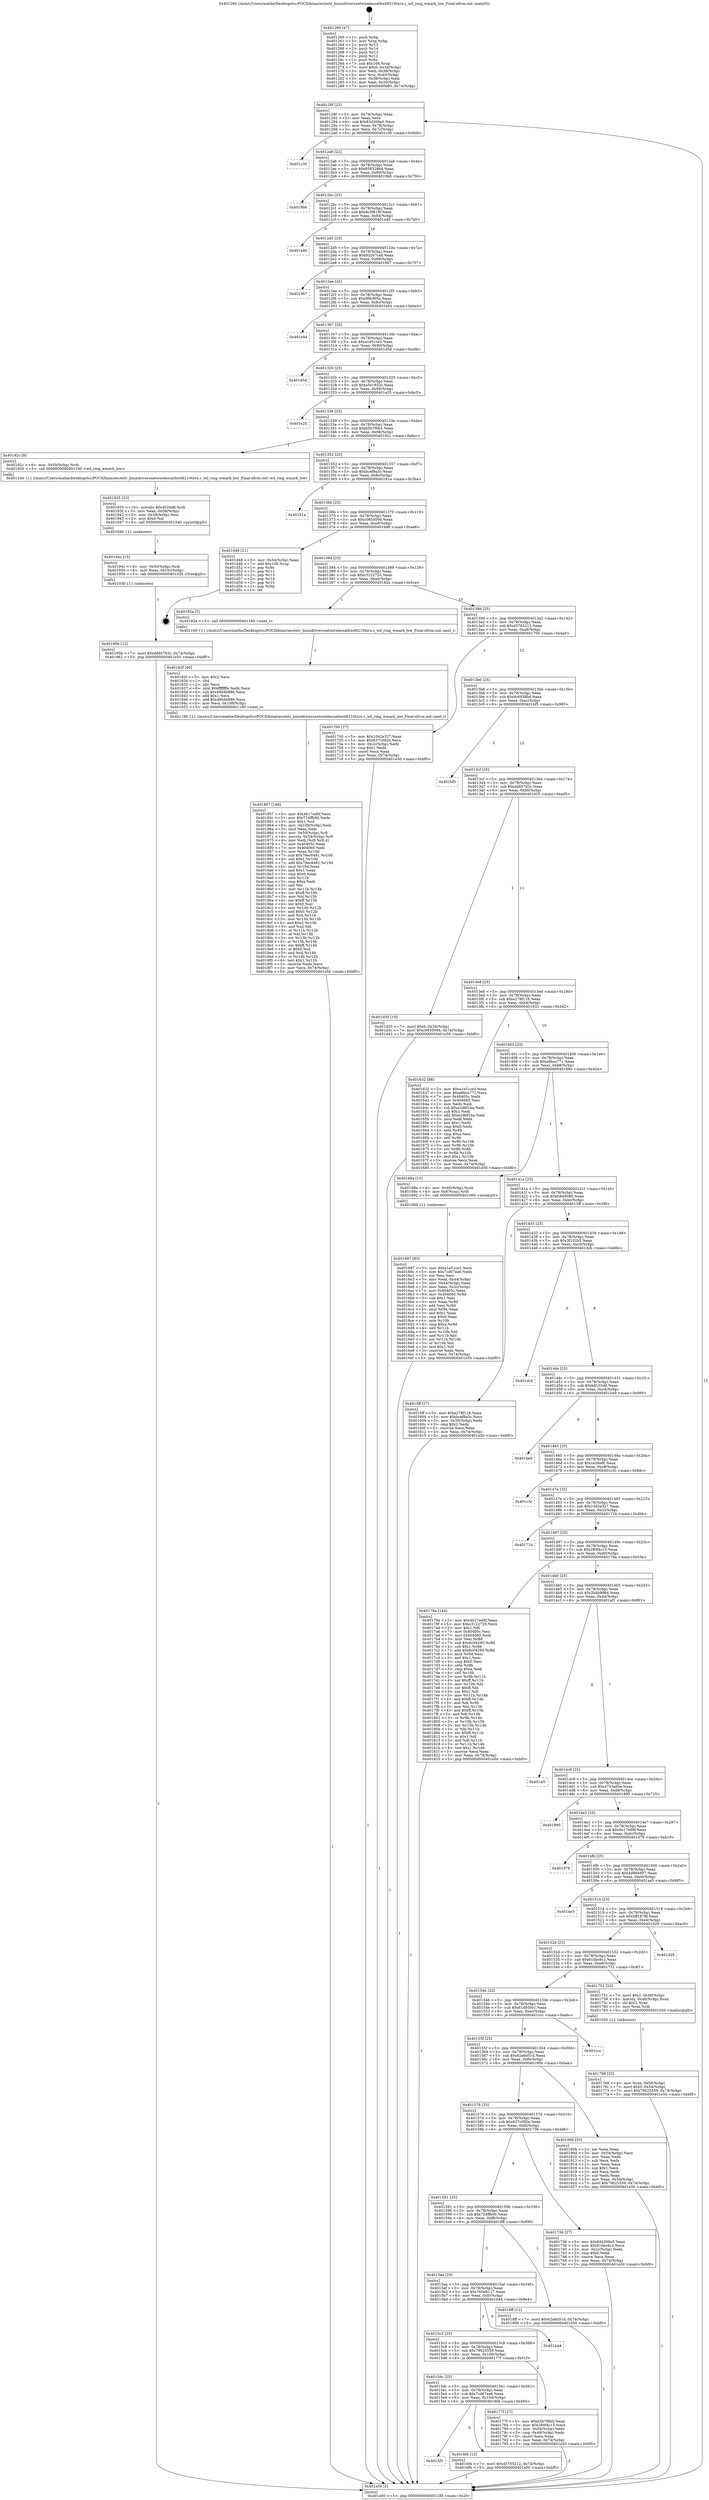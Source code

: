 digraph "0x401260" {
  label = "0x401260 (/mnt/c/Users/mathe/Desktop/tcc/POCII/binaries/extr_linuxdriversnetwirelessathwil6210txrx.c_wil_ring_wmark_low_Final-ollvm.out::main(0))"
  labelloc = "t"
  node[shape=record]

  Entry [label="",width=0.3,height=0.3,shape=circle,fillcolor=black,style=filled]
  "0x40128f" [label="{
     0x40128f [23]\l
     | [instrs]\l
     &nbsp;&nbsp;0x40128f \<+3\>: mov -0x74(%rbp),%eax\l
     &nbsp;&nbsp;0x401292 \<+2\>: mov %eax,%ecx\l
     &nbsp;&nbsp;0x401294 \<+6\>: sub $0x83d309a5,%ecx\l
     &nbsp;&nbsp;0x40129a \<+3\>: mov %eax,-0x78(%rbp)\l
     &nbsp;&nbsp;0x40129d \<+3\>: mov %ecx,-0x7c(%rbp)\l
     &nbsp;&nbsp;0x4012a0 \<+6\>: je 0000000000401c30 \<main+0x9d0\>\l
  }"]
  "0x401c30" [label="{
     0x401c30\l
  }", style=dashed]
  "0x4012a6" [label="{
     0x4012a6 [22]\l
     | [instrs]\l
     &nbsp;&nbsp;0x4012a6 \<+5\>: jmp 00000000004012ab \<main+0x4b\>\l
     &nbsp;&nbsp;0x4012ab \<+3\>: mov -0x78(%rbp),%eax\l
     &nbsp;&nbsp;0x4012ae \<+5\>: sub $0x8583286d,%eax\l
     &nbsp;&nbsp;0x4012b3 \<+3\>: mov %eax,-0x80(%rbp)\l
     &nbsp;&nbsp;0x4012b6 \<+6\>: je 00000000004019b0 \<main+0x750\>\l
  }"]
  Exit [label="",width=0.3,height=0.3,shape=circle,fillcolor=black,style=filled,peripheries=2]
  "0x4019b0" [label="{
     0x4019b0\l
  }", style=dashed]
  "0x4012bc" [label="{
     0x4012bc [25]\l
     | [instrs]\l
     &nbsp;&nbsp;0x4012bc \<+5\>: jmp 00000000004012c1 \<main+0x61\>\l
     &nbsp;&nbsp;0x4012c1 \<+3\>: mov -0x78(%rbp),%eax\l
     &nbsp;&nbsp;0x4012c4 \<+5\>: sub $0x8c3f819f,%eax\l
     &nbsp;&nbsp;0x4012c9 \<+6\>: mov %eax,-0x84(%rbp)\l
     &nbsp;&nbsp;0x4012cf \<+6\>: je 0000000000401a40 \<main+0x7e0\>\l
  }"]
  "0x40195b" [label="{
     0x40195b [12]\l
     | [instrs]\l
     &nbsp;&nbsp;0x40195b \<+7\>: movl $0xdd85763c,-0x74(%rbp)\l
     &nbsp;&nbsp;0x401962 \<+5\>: jmp 0000000000401e50 \<main+0xbf0\>\l
  }"]
  "0x401a40" [label="{
     0x401a40\l
  }", style=dashed]
  "0x4012d5" [label="{
     0x4012d5 [25]\l
     | [instrs]\l
     &nbsp;&nbsp;0x4012d5 \<+5\>: jmp 00000000004012da \<main+0x7a\>\l
     &nbsp;&nbsp;0x4012da \<+3\>: mov -0x78(%rbp),%eax\l
     &nbsp;&nbsp;0x4012dd \<+5\>: sub $0x93267cab,%eax\l
     &nbsp;&nbsp;0x4012e2 \<+6\>: mov %eax,-0x88(%rbp)\l
     &nbsp;&nbsp;0x4012e8 \<+6\>: je 0000000000401967 \<main+0x707\>\l
  }"]
  "0x40194c" [label="{
     0x40194c [15]\l
     | [instrs]\l
     &nbsp;&nbsp;0x40194c \<+4\>: mov -0x50(%rbp),%rdi\l
     &nbsp;&nbsp;0x401950 \<+6\>: mov %eax,-0x10c(%rbp)\l
     &nbsp;&nbsp;0x401956 \<+5\>: call 0000000000401030 \<free@plt\>\l
     | [calls]\l
     &nbsp;&nbsp;0x401030 \{1\} (unknown)\l
  }"]
  "0x401967" [label="{
     0x401967\l
  }", style=dashed]
  "0x4012ee" [label="{
     0x4012ee [25]\l
     | [instrs]\l
     &nbsp;&nbsp;0x4012ee \<+5\>: jmp 00000000004012f3 \<main+0x93\>\l
     &nbsp;&nbsp;0x4012f3 \<+3\>: mov -0x78(%rbp),%eax\l
     &nbsp;&nbsp;0x4012f6 \<+5\>: sub $0x9f6cf05a,%eax\l
     &nbsp;&nbsp;0x4012fb \<+6\>: mov %eax,-0x8c(%rbp)\l
     &nbsp;&nbsp;0x401301 \<+6\>: je 0000000000401e44 \<main+0xbe4\>\l
  }"]
  "0x401935" [label="{
     0x401935 [23]\l
     | [instrs]\l
     &nbsp;&nbsp;0x401935 \<+10\>: movabs $0x4020d6,%rdi\l
     &nbsp;&nbsp;0x40193f \<+3\>: mov %eax,-0x58(%rbp)\l
     &nbsp;&nbsp;0x401942 \<+3\>: mov -0x58(%rbp),%esi\l
     &nbsp;&nbsp;0x401945 \<+2\>: mov $0x0,%al\l
     &nbsp;&nbsp;0x401947 \<+5\>: call 0000000000401040 \<printf@plt\>\l
     | [calls]\l
     &nbsp;&nbsp;0x401040 \{1\} (unknown)\l
  }"]
  "0x401e44" [label="{
     0x401e44\l
  }", style=dashed]
  "0x401307" [label="{
     0x401307 [25]\l
     | [instrs]\l
     &nbsp;&nbsp;0x401307 \<+5\>: jmp 000000000040130c \<main+0xac\>\l
     &nbsp;&nbsp;0x40130c \<+3\>: mov -0x78(%rbp),%eax\l
     &nbsp;&nbsp;0x40130f \<+5\>: sub $0xa1e51ce3,%eax\l
     &nbsp;&nbsp;0x401314 \<+6\>: mov %eax,-0x90(%rbp)\l
     &nbsp;&nbsp;0x40131a \<+6\>: je 0000000000401d5d \<main+0xafd\>\l
  }"]
  "0x401857" [label="{
     0x401857 [168]\l
     | [instrs]\l
     &nbsp;&nbsp;0x401857 \<+5\>: mov $0x4b17ed9f,%ecx\l
     &nbsp;&nbsp;0x40185c \<+5\>: mov $0x724ffb90,%edx\l
     &nbsp;&nbsp;0x401861 \<+3\>: mov $0x1,%sil\l
     &nbsp;&nbsp;0x401864 \<+6\>: mov -0x108(%rbp),%edi\l
     &nbsp;&nbsp;0x40186a \<+3\>: imul %eax,%edi\l
     &nbsp;&nbsp;0x40186d \<+4\>: mov -0x50(%rbp),%r8\l
     &nbsp;&nbsp;0x401871 \<+4\>: movslq -0x54(%rbp),%r9\l
     &nbsp;&nbsp;0x401875 \<+4\>: mov %edi,(%r8,%r9,4)\l
     &nbsp;&nbsp;0x401879 \<+7\>: mov 0x40405c,%eax\l
     &nbsp;&nbsp;0x401880 \<+7\>: mov 0x404060,%edi\l
     &nbsp;&nbsp;0x401887 \<+3\>: mov %eax,%r10d\l
     &nbsp;&nbsp;0x40188a \<+7\>: sub $0x79ec8481,%r10d\l
     &nbsp;&nbsp;0x401891 \<+4\>: sub $0x1,%r10d\l
     &nbsp;&nbsp;0x401895 \<+7\>: add $0x79ec8481,%r10d\l
     &nbsp;&nbsp;0x40189c \<+4\>: imul %r10d,%eax\l
     &nbsp;&nbsp;0x4018a0 \<+3\>: and $0x1,%eax\l
     &nbsp;&nbsp;0x4018a3 \<+3\>: cmp $0x0,%eax\l
     &nbsp;&nbsp;0x4018a6 \<+4\>: sete %r11b\l
     &nbsp;&nbsp;0x4018aa \<+3\>: cmp $0xa,%edi\l
     &nbsp;&nbsp;0x4018ad \<+3\>: setl %bl\l
     &nbsp;&nbsp;0x4018b0 \<+3\>: mov %r11b,%r14b\l
     &nbsp;&nbsp;0x4018b3 \<+4\>: xor $0xff,%r14b\l
     &nbsp;&nbsp;0x4018b7 \<+3\>: mov %bl,%r15b\l
     &nbsp;&nbsp;0x4018ba \<+4\>: xor $0xff,%r15b\l
     &nbsp;&nbsp;0x4018be \<+4\>: xor $0x0,%sil\l
     &nbsp;&nbsp;0x4018c2 \<+3\>: mov %r14b,%r12b\l
     &nbsp;&nbsp;0x4018c5 \<+4\>: and $0x0,%r12b\l
     &nbsp;&nbsp;0x4018c9 \<+3\>: and %sil,%r11b\l
     &nbsp;&nbsp;0x4018cc \<+3\>: mov %r15b,%r13b\l
     &nbsp;&nbsp;0x4018cf \<+4\>: and $0x0,%r13b\l
     &nbsp;&nbsp;0x4018d3 \<+3\>: and %sil,%bl\l
     &nbsp;&nbsp;0x4018d6 \<+3\>: or %r11b,%r12b\l
     &nbsp;&nbsp;0x4018d9 \<+3\>: or %bl,%r13b\l
     &nbsp;&nbsp;0x4018dc \<+3\>: xor %r13b,%r12b\l
     &nbsp;&nbsp;0x4018df \<+3\>: or %r15b,%r14b\l
     &nbsp;&nbsp;0x4018e2 \<+4\>: xor $0xff,%r14b\l
     &nbsp;&nbsp;0x4018e6 \<+4\>: or $0x0,%sil\l
     &nbsp;&nbsp;0x4018ea \<+3\>: and %sil,%r14b\l
     &nbsp;&nbsp;0x4018ed \<+3\>: or %r14b,%r12b\l
     &nbsp;&nbsp;0x4018f0 \<+4\>: test $0x1,%r12b\l
     &nbsp;&nbsp;0x4018f4 \<+3\>: cmovne %edx,%ecx\l
     &nbsp;&nbsp;0x4018f7 \<+3\>: mov %ecx,-0x74(%rbp)\l
     &nbsp;&nbsp;0x4018fa \<+5\>: jmp 0000000000401e50 \<main+0xbf0\>\l
  }"]
  "0x401d5d" [label="{
     0x401d5d\l
  }", style=dashed]
  "0x401320" [label="{
     0x401320 [25]\l
     | [instrs]\l
     &nbsp;&nbsp;0x401320 \<+5\>: jmp 0000000000401325 \<main+0xc5\>\l
     &nbsp;&nbsp;0x401325 \<+3\>: mov -0x78(%rbp),%eax\l
     &nbsp;&nbsp;0x401328 \<+5\>: sub $0xa5e1832c,%eax\l
     &nbsp;&nbsp;0x40132d \<+6\>: mov %eax,-0x94(%rbp)\l
     &nbsp;&nbsp;0x401333 \<+6\>: je 0000000000401e25 \<main+0xbc5\>\l
  }"]
  "0x40182f" [label="{
     0x40182f [40]\l
     | [instrs]\l
     &nbsp;&nbsp;0x40182f \<+5\>: mov $0x2,%ecx\l
     &nbsp;&nbsp;0x401834 \<+1\>: cltd\l
     &nbsp;&nbsp;0x401835 \<+2\>: idiv %ecx\l
     &nbsp;&nbsp;0x401837 \<+6\>: imul $0xfffffffe,%edx,%ecx\l
     &nbsp;&nbsp;0x40183d \<+6\>: sub $0x49d4b886,%ecx\l
     &nbsp;&nbsp;0x401843 \<+3\>: add $0x1,%ecx\l
     &nbsp;&nbsp;0x401846 \<+6\>: add $0x49d4b886,%ecx\l
     &nbsp;&nbsp;0x40184c \<+6\>: mov %ecx,-0x108(%rbp)\l
     &nbsp;&nbsp;0x401852 \<+5\>: call 0000000000401160 \<next_i\>\l
     | [calls]\l
     &nbsp;&nbsp;0x401160 \{1\} (/mnt/c/Users/mathe/Desktop/tcc/POCII/binaries/extr_linuxdriversnetwirelessathwil6210txrx.c_wil_ring_wmark_low_Final-ollvm.out::next_i)\l
  }"]
  "0x401e25" [label="{
     0x401e25\l
  }", style=dashed]
  "0x401339" [label="{
     0x401339 [25]\l
     | [instrs]\l
     &nbsp;&nbsp;0x401339 \<+5\>: jmp 000000000040133e \<main+0xde\>\l
     &nbsp;&nbsp;0x40133e \<+3\>: mov -0x78(%rbp),%eax\l
     &nbsp;&nbsp;0x401341 \<+5\>: sub $0xb5b7f6b5,%eax\l
     &nbsp;&nbsp;0x401346 \<+6\>: mov %eax,-0x98(%rbp)\l
     &nbsp;&nbsp;0x40134c \<+6\>: je 000000000040192c \<main+0x6cc\>\l
  }"]
  "0x401768" [label="{
     0x401768 [23]\l
     | [instrs]\l
     &nbsp;&nbsp;0x401768 \<+4\>: mov %rax,-0x50(%rbp)\l
     &nbsp;&nbsp;0x40176c \<+7\>: movl $0x0,-0x54(%rbp)\l
     &nbsp;&nbsp;0x401773 \<+7\>: movl $0x79025559,-0x74(%rbp)\l
     &nbsp;&nbsp;0x40177a \<+5\>: jmp 0000000000401e50 \<main+0xbf0\>\l
  }"]
  "0x40192c" [label="{
     0x40192c [9]\l
     | [instrs]\l
     &nbsp;&nbsp;0x40192c \<+4\>: mov -0x50(%rbp),%rdi\l
     &nbsp;&nbsp;0x401930 \<+5\>: call 0000000000401240 \<wil_ring_wmark_low\>\l
     | [calls]\l
     &nbsp;&nbsp;0x401240 \{1\} (/mnt/c/Users/mathe/Desktop/tcc/POCII/binaries/extr_linuxdriversnetwirelessathwil6210txrx.c_wil_ring_wmark_low_Final-ollvm.out::wil_ring_wmark_low)\l
  }"]
  "0x401352" [label="{
     0x401352 [25]\l
     | [instrs]\l
     &nbsp;&nbsp;0x401352 \<+5\>: jmp 0000000000401357 \<main+0xf7\>\l
     &nbsp;&nbsp;0x401357 \<+3\>: mov -0x78(%rbp),%eax\l
     &nbsp;&nbsp;0x40135a \<+5\>: sub $0xbcef9a5c,%eax\l
     &nbsp;&nbsp;0x40135f \<+6\>: mov %eax,-0x9c(%rbp)\l
     &nbsp;&nbsp;0x401365 \<+6\>: je 000000000040161a \<main+0x3ba\>\l
  }"]
  "0x4015f5" [label="{
     0x4015f5\l
  }", style=dashed]
  "0x40161a" [label="{
     0x40161a\l
  }", style=dashed]
  "0x40136b" [label="{
     0x40136b [25]\l
     | [instrs]\l
     &nbsp;&nbsp;0x40136b \<+5\>: jmp 0000000000401370 \<main+0x110\>\l
     &nbsp;&nbsp;0x401370 \<+3\>: mov -0x78(%rbp),%eax\l
     &nbsp;&nbsp;0x401373 \<+5\>: sub $0xc0855094,%eax\l
     &nbsp;&nbsp;0x401378 \<+6\>: mov %eax,-0xa0(%rbp)\l
     &nbsp;&nbsp;0x40137e \<+6\>: je 0000000000401d48 \<main+0xae8\>\l
  }"]
  "0x4016f4" [label="{
     0x4016f4 [12]\l
     | [instrs]\l
     &nbsp;&nbsp;0x4016f4 \<+7\>: movl $0xd3765212,-0x74(%rbp)\l
     &nbsp;&nbsp;0x4016fb \<+5\>: jmp 0000000000401e50 \<main+0xbf0\>\l
  }"]
  "0x401d48" [label="{
     0x401d48 [21]\l
     | [instrs]\l
     &nbsp;&nbsp;0x401d48 \<+3\>: mov -0x34(%rbp),%eax\l
     &nbsp;&nbsp;0x401d4b \<+7\>: add $0x108,%rsp\l
     &nbsp;&nbsp;0x401d52 \<+1\>: pop %rbx\l
     &nbsp;&nbsp;0x401d53 \<+2\>: pop %r12\l
     &nbsp;&nbsp;0x401d55 \<+2\>: pop %r13\l
     &nbsp;&nbsp;0x401d57 \<+2\>: pop %r14\l
     &nbsp;&nbsp;0x401d59 \<+2\>: pop %r15\l
     &nbsp;&nbsp;0x401d5b \<+1\>: pop %rbp\l
     &nbsp;&nbsp;0x401d5c \<+1\>: ret\l
  }"]
  "0x401384" [label="{
     0x401384 [25]\l
     | [instrs]\l
     &nbsp;&nbsp;0x401384 \<+5\>: jmp 0000000000401389 \<main+0x129\>\l
     &nbsp;&nbsp;0x401389 \<+3\>: mov -0x78(%rbp),%eax\l
     &nbsp;&nbsp;0x40138c \<+5\>: sub $0xc3122720,%eax\l
     &nbsp;&nbsp;0x401391 \<+6\>: mov %eax,-0xa4(%rbp)\l
     &nbsp;&nbsp;0x401397 \<+6\>: je 000000000040182a \<main+0x5ca\>\l
  }"]
  "0x4015dc" [label="{
     0x4015dc [25]\l
     | [instrs]\l
     &nbsp;&nbsp;0x4015dc \<+5\>: jmp 00000000004015e1 \<main+0x381\>\l
     &nbsp;&nbsp;0x4015e1 \<+3\>: mov -0x78(%rbp),%eax\l
     &nbsp;&nbsp;0x4015e4 \<+5\>: sub $0x7cd67ea6,%eax\l
     &nbsp;&nbsp;0x4015e9 \<+6\>: mov %eax,-0x104(%rbp)\l
     &nbsp;&nbsp;0x4015ef \<+6\>: je 00000000004016f4 \<main+0x494\>\l
  }"]
  "0x40182a" [label="{
     0x40182a [5]\l
     | [instrs]\l
     &nbsp;&nbsp;0x40182a \<+5\>: call 0000000000401160 \<next_i\>\l
     | [calls]\l
     &nbsp;&nbsp;0x401160 \{1\} (/mnt/c/Users/mathe/Desktop/tcc/POCII/binaries/extr_linuxdriversnetwirelessathwil6210txrx.c_wil_ring_wmark_low_Final-ollvm.out::next_i)\l
  }"]
  "0x40139d" [label="{
     0x40139d [25]\l
     | [instrs]\l
     &nbsp;&nbsp;0x40139d \<+5\>: jmp 00000000004013a2 \<main+0x142\>\l
     &nbsp;&nbsp;0x4013a2 \<+3\>: mov -0x78(%rbp),%eax\l
     &nbsp;&nbsp;0x4013a5 \<+5\>: sub $0xd3765212,%eax\l
     &nbsp;&nbsp;0x4013aa \<+6\>: mov %eax,-0xa8(%rbp)\l
     &nbsp;&nbsp;0x4013b0 \<+6\>: je 0000000000401700 \<main+0x4a0\>\l
  }"]
  "0x40177f" [label="{
     0x40177f [27]\l
     | [instrs]\l
     &nbsp;&nbsp;0x40177f \<+5\>: mov $0xb5b7f6b5,%eax\l
     &nbsp;&nbsp;0x401784 \<+5\>: mov $0x280f4c15,%ecx\l
     &nbsp;&nbsp;0x401789 \<+3\>: mov -0x54(%rbp),%edx\l
     &nbsp;&nbsp;0x40178c \<+3\>: cmp -0x48(%rbp),%edx\l
     &nbsp;&nbsp;0x40178f \<+3\>: cmovl %ecx,%eax\l
     &nbsp;&nbsp;0x401792 \<+3\>: mov %eax,-0x74(%rbp)\l
     &nbsp;&nbsp;0x401795 \<+5\>: jmp 0000000000401e50 \<main+0xbf0\>\l
  }"]
  "0x401700" [label="{
     0x401700 [27]\l
     | [instrs]\l
     &nbsp;&nbsp;0x401700 \<+5\>: mov $0x1042e327,%eax\l
     &nbsp;&nbsp;0x401705 \<+5\>: mov $0x637c092e,%ecx\l
     &nbsp;&nbsp;0x40170a \<+3\>: mov -0x2c(%rbp),%edx\l
     &nbsp;&nbsp;0x40170d \<+3\>: cmp $0x1,%edx\l
     &nbsp;&nbsp;0x401710 \<+3\>: cmovl %ecx,%eax\l
     &nbsp;&nbsp;0x401713 \<+3\>: mov %eax,-0x74(%rbp)\l
     &nbsp;&nbsp;0x401716 \<+5\>: jmp 0000000000401e50 \<main+0xbf0\>\l
  }"]
  "0x4013b6" [label="{
     0x4013b6 [25]\l
     | [instrs]\l
     &nbsp;&nbsp;0x4013b6 \<+5\>: jmp 00000000004013bb \<main+0x15b\>\l
     &nbsp;&nbsp;0x4013bb \<+3\>: mov -0x78(%rbp),%eax\l
     &nbsp;&nbsp;0x4013be \<+5\>: sub $0xdc6938bd,%eax\l
     &nbsp;&nbsp;0x4013c3 \<+6\>: mov %eax,-0xac(%rbp)\l
     &nbsp;&nbsp;0x4013c9 \<+6\>: je 0000000000401bf5 \<main+0x995\>\l
  }"]
  "0x4015c3" [label="{
     0x4015c3 [25]\l
     | [instrs]\l
     &nbsp;&nbsp;0x4015c3 \<+5\>: jmp 00000000004015c8 \<main+0x368\>\l
     &nbsp;&nbsp;0x4015c8 \<+3\>: mov -0x78(%rbp),%eax\l
     &nbsp;&nbsp;0x4015cb \<+5\>: sub $0x79025559,%eax\l
     &nbsp;&nbsp;0x4015d0 \<+6\>: mov %eax,-0x100(%rbp)\l
     &nbsp;&nbsp;0x4015d6 \<+6\>: je 000000000040177f \<main+0x51f\>\l
  }"]
  "0x401bf5" [label="{
     0x401bf5\l
  }", style=dashed]
  "0x4013cf" [label="{
     0x4013cf [25]\l
     | [instrs]\l
     &nbsp;&nbsp;0x4013cf \<+5\>: jmp 00000000004013d4 \<main+0x174\>\l
     &nbsp;&nbsp;0x4013d4 \<+3\>: mov -0x78(%rbp),%eax\l
     &nbsp;&nbsp;0x4013d7 \<+5\>: sub $0xdd85763c,%eax\l
     &nbsp;&nbsp;0x4013dc \<+6\>: mov %eax,-0xb0(%rbp)\l
     &nbsp;&nbsp;0x4013e2 \<+6\>: je 0000000000401d35 \<main+0xad5\>\l
  }"]
  "0x401b44" [label="{
     0x401b44\l
  }", style=dashed]
  "0x401d35" [label="{
     0x401d35 [19]\l
     | [instrs]\l
     &nbsp;&nbsp;0x401d35 \<+7\>: movl $0x0,-0x34(%rbp)\l
     &nbsp;&nbsp;0x401d3c \<+7\>: movl $0xc0855094,-0x74(%rbp)\l
     &nbsp;&nbsp;0x401d43 \<+5\>: jmp 0000000000401e50 \<main+0xbf0\>\l
  }"]
  "0x4013e8" [label="{
     0x4013e8 [25]\l
     | [instrs]\l
     &nbsp;&nbsp;0x4013e8 \<+5\>: jmp 00000000004013ed \<main+0x18d\>\l
     &nbsp;&nbsp;0x4013ed \<+3\>: mov -0x78(%rbp),%eax\l
     &nbsp;&nbsp;0x4013f0 \<+5\>: sub $0xe278f116,%eax\l
     &nbsp;&nbsp;0x4013f5 \<+6\>: mov %eax,-0xb4(%rbp)\l
     &nbsp;&nbsp;0x4013fb \<+6\>: je 0000000000401632 \<main+0x3d2\>\l
  }"]
  "0x4015aa" [label="{
     0x4015aa [25]\l
     | [instrs]\l
     &nbsp;&nbsp;0x4015aa \<+5\>: jmp 00000000004015af \<main+0x34f\>\l
     &nbsp;&nbsp;0x4015af \<+3\>: mov -0x78(%rbp),%eax\l
     &nbsp;&nbsp;0x4015b2 \<+5\>: sub $0x760d9117,%eax\l
     &nbsp;&nbsp;0x4015b7 \<+6\>: mov %eax,-0xfc(%rbp)\l
     &nbsp;&nbsp;0x4015bd \<+6\>: je 0000000000401b44 \<main+0x8e4\>\l
  }"]
  "0x401632" [label="{
     0x401632 [88]\l
     | [instrs]\l
     &nbsp;&nbsp;0x401632 \<+5\>: mov $0xa1e51ce3,%eax\l
     &nbsp;&nbsp;0x401637 \<+5\>: mov $0xe8bca771,%ecx\l
     &nbsp;&nbsp;0x40163c \<+7\>: mov 0x40405c,%edx\l
     &nbsp;&nbsp;0x401643 \<+7\>: mov 0x404060,%esi\l
     &nbsp;&nbsp;0x40164a \<+2\>: mov %edx,%edi\l
     &nbsp;&nbsp;0x40164c \<+6\>: sub $0xe2d6f1ba,%edi\l
     &nbsp;&nbsp;0x401652 \<+3\>: sub $0x1,%edi\l
     &nbsp;&nbsp;0x401655 \<+6\>: add $0xe2d6f1ba,%edi\l
     &nbsp;&nbsp;0x40165b \<+3\>: imul %edi,%edx\l
     &nbsp;&nbsp;0x40165e \<+3\>: and $0x1,%edx\l
     &nbsp;&nbsp;0x401661 \<+3\>: cmp $0x0,%edx\l
     &nbsp;&nbsp;0x401664 \<+4\>: sete %r8b\l
     &nbsp;&nbsp;0x401668 \<+3\>: cmp $0xa,%esi\l
     &nbsp;&nbsp;0x40166b \<+4\>: setl %r9b\l
     &nbsp;&nbsp;0x40166f \<+3\>: mov %r8b,%r10b\l
     &nbsp;&nbsp;0x401672 \<+3\>: and %r9b,%r10b\l
     &nbsp;&nbsp;0x401675 \<+3\>: xor %r9b,%r8b\l
     &nbsp;&nbsp;0x401678 \<+3\>: or %r8b,%r10b\l
     &nbsp;&nbsp;0x40167b \<+4\>: test $0x1,%r10b\l
     &nbsp;&nbsp;0x40167f \<+3\>: cmovne %ecx,%eax\l
     &nbsp;&nbsp;0x401682 \<+3\>: mov %eax,-0x74(%rbp)\l
     &nbsp;&nbsp;0x401685 \<+5\>: jmp 0000000000401e50 \<main+0xbf0\>\l
  }"]
  "0x401401" [label="{
     0x401401 [25]\l
     | [instrs]\l
     &nbsp;&nbsp;0x401401 \<+5\>: jmp 0000000000401406 \<main+0x1a6\>\l
     &nbsp;&nbsp;0x401406 \<+3\>: mov -0x78(%rbp),%eax\l
     &nbsp;&nbsp;0x401409 \<+5\>: sub $0xe8bca771,%eax\l
     &nbsp;&nbsp;0x40140e \<+6\>: mov %eax,-0xb8(%rbp)\l
     &nbsp;&nbsp;0x401414 \<+6\>: je 000000000040168a \<main+0x42a\>\l
  }"]
  "0x4018ff" [label="{
     0x4018ff [12]\l
     | [instrs]\l
     &nbsp;&nbsp;0x4018ff \<+7\>: movl $0x62a6d51d,-0x74(%rbp)\l
     &nbsp;&nbsp;0x401906 \<+5\>: jmp 0000000000401e50 \<main+0xbf0\>\l
  }"]
  "0x40168a" [label="{
     0x40168a [13]\l
     | [instrs]\l
     &nbsp;&nbsp;0x40168a \<+4\>: mov -0x40(%rbp),%rax\l
     &nbsp;&nbsp;0x40168e \<+4\>: mov 0x8(%rax),%rdi\l
     &nbsp;&nbsp;0x401692 \<+5\>: call 0000000000401060 \<atoi@plt\>\l
     | [calls]\l
     &nbsp;&nbsp;0x401060 \{1\} (unknown)\l
  }"]
  "0x40141a" [label="{
     0x40141a [25]\l
     | [instrs]\l
     &nbsp;&nbsp;0x40141a \<+5\>: jmp 000000000040141f \<main+0x1bf\>\l
     &nbsp;&nbsp;0x40141f \<+3\>: mov -0x78(%rbp),%eax\l
     &nbsp;&nbsp;0x401422 \<+5\>: sub $0xfc640080,%eax\l
     &nbsp;&nbsp;0x401427 \<+6\>: mov %eax,-0xbc(%rbp)\l
     &nbsp;&nbsp;0x40142d \<+6\>: je 00000000004015ff \<main+0x39f\>\l
  }"]
  "0x401591" [label="{
     0x401591 [25]\l
     | [instrs]\l
     &nbsp;&nbsp;0x401591 \<+5\>: jmp 0000000000401596 \<main+0x336\>\l
     &nbsp;&nbsp;0x401596 \<+3\>: mov -0x78(%rbp),%eax\l
     &nbsp;&nbsp;0x401599 \<+5\>: sub $0x724ffb90,%eax\l
     &nbsp;&nbsp;0x40159e \<+6\>: mov %eax,-0xf8(%rbp)\l
     &nbsp;&nbsp;0x4015a4 \<+6\>: je 00000000004018ff \<main+0x69f\>\l
  }"]
  "0x4015ff" [label="{
     0x4015ff [27]\l
     | [instrs]\l
     &nbsp;&nbsp;0x4015ff \<+5\>: mov $0xe278f116,%eax\l
     &nbsp;&nbsp;0x401604 \<+5\>: mov $0xbcef9a5c,%ecx\l
     &nbsp;&nbsp;0x401609 \<+3\>: mov -0x30(%rbp),%edx\l
     &nbsp;&nbsp;0x40160c \<+3\>: cmp $0x2,%edx\l
     &nbsp;&nbsp;0x40160f \<+3\>: cmovne %ecx,%eax\l
     &nbsp;&nbsp;0x401612 \<+3\>: mov %eax,-0x74(%rbp)\l
     &nbsp;&nbsp;0x401615 \<+5\>: jmp 0000000000401e50 \<main+0xbf0\>\l
  }"]
  "0x401433" [label="{
     0x401433 [25]\l
     | [instrs]\l
     &nbsp;&nbsp;0x401433 \<+5\>: jmp 0000000000401438 \<main+0x1d8\>\l
     &nbsp;&nbsp;0x401438 \<+3\>: mov -0x78(%rbp),%eax\l
     &nbsp;&nbsp;0x40143b \<+5\>: sub $0x3f102b5,%eax\l
     &nbsp;&nbsp;0x401440 \<+6\>: mov %eax,-0xc0(%rbp)\l
     &nbsp;&nbsp;0x401446 \<+6\>: je 0000000000401dcb \<main+0xb6b\>\l
  }"]
  "0x401e50" [label="{
     0x401e50 [5]\l
     | [instrs]\l
     &nbsp;&nbsp;0x401e50 \<+5\>: jmp 000000000040128f \<main+0x2f\>\l
  }"]
  "0x401260" [label="{
     0x401260 [47]\l
     | [instrs]\l
     &nbsp;&nbsp;0x401260 \<+1\>: push %rbp\l
     &nbsp;&nbsp;0x401261 \<+3\>: mov %rsp,%rbp\l
     &nbsp;&nbsp;0x401264 \<+2\>: push %r15\l
     &nbsp;&nbsp;0x401266 \<+2\>: push %r14\l
     &nbsp;&nbsp;0x401268 \<+2\>: push %r13\l
     &nbsp;&nbsp;0x40126a \<+2\>: push %r12\l
     &nbsp;&nbsp;0x40126c \<+1\>: push %rbx\l
     &nbsp;&nbsp;0x40126d \<+7\>: sub $0x108,%rsp\l
     &nbsp;&nbsp;0x401274 \<+7\>: movl $0x0,-0x34(%rbp)\l
     &nbsp;&nbsp;0x40127b \<+3\>: mov %edi,-0x38(%rbp)\l
     &nbsp;&nbsp;0x40127e \<+4\>: mov %rsi,-0x40(%rbp)\l
     &nbsp;&nbsp;0x401282 \<+3\>: mov -0x38(%rbp),%edi\l
     &nbsp;&nbsp;0x401285 \<+3\>: mov %edi,-0x30(%rbp)\l
     &nbsp;&nbsp;0x401288 \<+7\>: movl $0xfc640080,-0x74(%rbp)\l
  }"]
  "0x401697" [label="{
     0x401697 [93]\l
     | [instrs]\l
     &nbsp;&nbsp;0x401697 \<+5\>: mov $0xa1e51ce3,%ecx\l
     &nbsp;&nbsp;0x40169c \<+5\>: mov $0x7cd67ea6,%edx\l
     &nbsp;&nbsp;0x4016a1 \<+2\>: xor %esi,%esi\l
     &nbsp;&nbsp;0x4016a3 \<+3\>: mov %eax,-0x44(%rbp)\l
     &nbsp;&nbsp;0x4016a6 \<+3\>: mov -0x44(%rbp),%eax\l
     &nbsp;&nbsp;0x4016a9 \<+3\>: mov %eax,-0x2c(%rbp)\l
     &nbsp;&nbsp;0x4016ac \<+7\>: mov 0x40405c,%eax\l
     &nbsp;&nbsp;0x4016b3 \<+8\>: mov 0x404060,%r8d\l
     &nbsp;&nbsp;0x4016bb \<+3\>: sub $0x1,%esi\l
     &nbsp;&nbsp;0x4016be \<+3\>: mov %eax,%r9d\l
     &nbsp;&nbsp;0x4016c1 \<+3\>: add %esi,%r9d\l
     &nbsp;&nbsp;0x4016c4 \<+4\>: imul %r9d,%eax\l
     &nbsp;&nbsp;0x4016c8 \<+3\>: and $0x1,%eax\l
     &nbsp;&nbsp;0x4016cb \<+3\>: cmp $0x0,%eax\l
     &nbsp;&nbsp;0x4016ce \<+4\>: sete %r10b\l
     &nbsp;&nbsp;0x4016d2 \<+4\>: cmp $0xa,%r8d\l
     &nbsp;&nbsp;0x4016d6 \<+4\>: setl %r11b\l
     &nbsp;&nbsp;0x4016da \<+3\>: mov %r10b,%bl\l
     &nbsp;&nbsp;0x4016dd \<+3\>: and %r11b,%bl\l
     &nbsp;&nbsp;0x4016e0 \<+3\>: xor %r11b,%r10b\l
     &nbsp;&nbsp;0x4016e3 \<+3\>: or %r10b,%bl\l
     &nbsp;&nbsp;0x4016e6 \<+3\>: test $0x1,%bl\l
     &nbsp;&nbsp;0x4016e9 \<+3\>: cmovne %edx,%ecx\l
     &nbsp;&nbsp;0x4016ec \<+3\>: mov %ecx,-0x74(%rbp)\l
     &nbsp;&nbsp;0x4016ef \<+5\>: jmp 0000000000401e50 \<main+0xbf0\>\l
  }"]
  "0x401736" [label="{
     0x401736 [27]\l
     | [instrs]\l
     &nbsp;&nbsp;0x401736 \<+5\>: mov $0x83d309a5,%eax\l
     &nbsp;&nbsp;0x40173b \<+5\>: mov $0x61bbc6c2,%ecx\l
     &nbsp;&nbsp;0x401740 \<+3\>: mov -0x2c(%rbp),%edx\l
     &nbsp;&nbsp;0x401743 \<+3\>: cmp $0x0,%edx\l
     &nbsp;&nbsp;0x401746 \<+3\>: cmove %ecx,%eax\l
     &nbsp;&nbsp;0x401749 \<+3\>: mov %eax,-0x74(%rbp)\l
     &nbsp;&nbsp;0x40174c \<+5\>: jmp 0000000000401e50 \<main+0xbf0\>\l
  }"]
  "0x401dcb" [label="{
     0x401dcb\l
  }", style=dashed]
  "0x40144c" [label="{
     0x40144c [25]\l
     | [instrs]\l
     &nbsp;&nbsp;0x40144c \<+5\>: jmp 0000000000401451 \<main+0x1f1\>\l
     &nbsp;&nbsp;0x401451 \<+3\>: mov -0x78(%rbp),%eax\l
     &nbsp;&nbsp;0x401454 \<+5\>: sub $0xb8102d6,%eax\l
     &nbsp;&nbsp;0x401459 \<+6\>: mov %eax,-0xc4(%rbp)\l
     &nbsp;&nbsp;0x40145f \<+6\>: je 0000000000401be9 \<main+0x989\>\l
  }"]
  "0x401578" [label="{
     0x401578 [25]\l
     | [instrs]\l
     &nbsp;&nbsp;0x401578 \<+5\>: jmp 000000000040157d \<main+0x31d\>\l
     &nbsp;&nbsp;0x40157d \<+3\>: mov -0x78(%rbp),%eax\l
     &nbsp;&nbsp;0x401580 \<+5\>: sub $0x637c092e,%eax\l
     &nbsp;&nbsp;0x401585 \<+6\>: mov %eax,-0xf4(%rbp)\l
     &nbsp;&nbsp;0x40158b \<+6\>: je 0000000000401736 \<main+0x4d6\>\l
  }"]
  "0x401be9" [label="{
     0x401be9\l
  }", style=dashed]
  "0x401465" [label="{
     0x401465 [25]\l
     | [instrs]\l
     &nbsp;&nbsp;0x401465 \<+5\>: jmp 000000000040146a \<main+0x20a\>\l
     &nbsp;&nbsp;0x40146a \<+3\>: mov -0x78(%rbp),%eax\l
     &nbsp;&nbsp;0x40146d \<+5\>: sub $0xce26ef6,%eax\l
     &nbsp;&nbsp;0x401472 \<+6\>: mov %eax,-0xc8(%rbp)\l
     &nbsp;&nbsp;0x401478 \<+6\>: je 0000000000401c3c \<main+0x9dc\>\l
  }"]
  "0x40190b" [label="{
     0x40190b [33]\l
     | [instrs]\l
     &nbsp;&nbsp;0x40190b \<+2\>: xor %eax,%eax\l
     &nbsp;&nbsp;0x40190d \<+3\>: mov -0x54(%rbp),%ecx\l
     &nbsp;&nbsp;0x401910 \<+2\>: mov %eax,%edx\l
     &nbsp;&nbsp;0x401912 \<+2\>: sub %ecx,%edx\l
     &nbsp;&nbsp;0x401914 \<+2\>: mov %eax,%ecx\l
     &nbsp;&nbsp;0x401916 \<+3\>: sub $0x1,%ecx\l
     &nbsp;&nbsp;0x401919 \<+2\>: add %ecx,%edx\l
     &nbsp;&nbsp;0x40191b \<+2\>: sub %edx,%eax\l
     &nbsp;&nbsp;0x40191d \<+3\>: mov %eax,-0x54(%rbp)\l
     &nbsp;&nbsp;0x401920 \<+7\>: movl $0x79025559,-0x74(%rbp)\l
     &nbsp;&nbsp;0x401927 \<+5\>: jmp 0000000000401e50 \<main+0xbf0\>\l
  }"]
  "0x401c3c" [label="{
     0x401c3c\l
  }", style=dashed]
  "0x40147e" [label="{
     0x40147e [25]\l
     | [instrs]\l
     &nbsp;&nbsp;0x40147e \<+5\>: jmp 0000000000401483 \<main+0x223\>\l
     &nbsp;&nbsp;0x401483 \<+3\>: mov -0x78(%rbp),%eax\l
     &nbsp;&nbsp;0x401486 \<+5\>: sub $0x1042e327,%eax\l
     &nbsp;&nbsp;0x40148b \<+6\>: mov %eax,-0xcc(%rbp)\l
     &nbsp;&nbsp;0x401491 \<+6\>: je 000000000040171b \<main+0x4bb\>\l
  }"]
  "0x40155f" [label="{
     0x40155f [25]\l
     | [instrs]\l
     &nbsp;&nbsp;0x40155f \<+5\>: jmp 0000000000401564 \<main+0x304\>\l
     &nbsp;&nbsp;0x401564 \<+3\>: mov -0x78(%rbp),%eax\l
     &nbsp;&nbsp;0x401567 \<+5\>: sub $0x62a6d51d,%eax\l
     &nbsp;&nbsp;0x40156c \<+6\>: mov %eax,-0xf0(%rbp)\l
     &nbsp;&nbsp;0x401572 \<+6\>: je 000000000040190b \<main+0x6ab\>\l
  }"]
  "0x40171b" [label="{
     0x40171b\l
  }", style=dashed]
  "0x401497" [label="{
     0x401497 [25]\l
     | [instrs]\l
     &nbsp;&nbsp;0x401497 \<+5\>: jmp 000000000040149c \<main+0x23c\>\l
     &nbsp;&nbsp;0x40149c \<+3\>: mov -0x78(%rbp),%eax\l
     &nbsp;&nbsp;0x40149f \<+5\>: sub $0x280f4c15,%eax\l
     &nbsp;&nbsp;0x4014a4 \<+6\>: mov %eax,-0xd0(%rbp)\l
     &nbsp;&nbsp;0x4014aa \<+6\>: je 000000000040179a \<main+0x53a\>\l
  }"]
  "0x401ccc" [label="{
     0x401ccc\l
  }", style=dashed]
  "0x40179a" [label="{
     0x40179a [144]\l
     | [instrs]\l
     &nbsp;&nbsp;0x40179a \<+5\>: mov $0x4b17ed9f,%eax\l
     &nbsp;&nbsp;0x40179f \<+5\>: mov $0xc3122720,%ecx\l
     &nbsp;&nbsp;0x4017a4 \<+2\>: mov $0x1,%dl\l
     &nbsp;&nbsp;0x4017a6 \<+7\>: mov 0x40405c,%esi\l
     &nbsp;&nbsp;0x4017ad \<+7\>: mov 0x404060,%edi\l
     &nbsp;&nbsp;0x4017b4 \<+3\>: mov %esi,%r8d\l
     &nbsp;&nbsp;0x4017b7 \<+7\>: sub $0x6c04280,%r8d\l
     &nbsp;&nbsp;0x4017be \<+4\>: sub $0x1,%r8d\l
     &nbsp;&nbsp;0x4017c2 \<+7\>: add $0x6c04280,%r8d\l
     &nbsp;&nbsp;0x4017c9 \<+4\>: imul %r8d,%esi\l
     &nbsp;&nbsp;0x4017cd \<+3\>: and $0x1,%esi\l
     &nbsp;&nbsp;0x4017d0 \<+3\>: cmp $0x0,%esi\l
     &nbsp;&nbsp;0x4017d3 \<+4\>: sete %r9b\l
     &nbsp;&nbsp;0x4017d7 \<+3\>: cmp $0xa,%edi\l
     &nbsp;&nbsp;0x4017da \<+4\>: setl %r10b\l
     &nbsp;&nbsp;0x4017de \<+3\>: mov %r9b,%r11b\l
     &nbsp;&nbsp;0x4017e1 \<+4\>: xor $0xff,%r11b\l
     &nbsp;&nbsp;0x4017e5 \<+3\>: mov %r10b,%bl\l
     &nbsp;&nbsp;0x4017e8 \<+3\>: xor $0xff,%bl\l
     &nbsp;&nbsp;0x4017eb \<+3\>: xor $0x1,%dl\l
     &nbsp;&nbsp;0x4017ee \<+3\>: mov %r11b,%r14b\l
     &nbsp;&nbsp;0x4017f1 \<+4\>: and $0xff,%r14b\l
     &nbsp;&nbsp;0x4017f5 \<+3\>: and %dl,%r9b\l
     &nbsp;&nbsp;0x4017f8 \<+3\>: mov %bl,%r15b\l
     &nbsp;&nbsp;0x4017fb \<+4\>: and $0xff,%r15b\l
     &nbsp;&nbsp;0x4017ff \<+3\>: and %dl,%r10b\l
     &nbsp;&nbsp;0x401802 \<+3\>: or %r9b,%r14b\l
     &nbsp;&nbsp;0x401805 \<+3\>: or %r10b,%r15b\l
     &nbsp;&nbsp;0x401808 \<+3\>: xor %r15b,%r14b\l
     &nbsp;&nbsp;0x40180b \<+3\>: or %bl,%r11b\l
     &nbsp;&nbsp;0x40180e \<+4\>: xor $0xff,%r11b\l
     &nbsp;&nbsp;0x401812 \<+3\>: or $0x1,%dl\l
     &nbsp;&nbsp;0x401815 \<+3\>: and %dl,%r11b\l
     &nbsp;&nbsp;0x401818 \<+3\>: or %r11b,%r14b\l
     &nbsp;&nbsp;0x40181b \<+4\>: test $0x1,%r14b\l
     &nbsp;&nbsp;0x40181f \<+3\>: cmovne %ecx,%eax\l
     &nbsp;&nbsp;0x401822 \<+3\>: mov %eax,-0x74(%rbp)\l
     &nbsp;&nbsp;0x401825 \<+5\>: jmp 0000000000401e50 \<main+0xbf0\>\l
  }"]
  "0x4014b0" [label="{
     0x4014b0 [25]\l
     | [instrs]\l
     &nbsp;&nbsp;0x4014b0 \<+5\>: jmp 00000000004014b5 \<main+0x255\>\l
     &nbsp;&nbsp;0x4014b5 \<+3\>: mov -0x78(%rbp),%eax\l
     &nbsp;&nbsp;0x4014b8 \<+5\>: sub $0x3b4b9964,%eax\l
     &nbsp;&nbsp;0x4014bd \<+6\>: mov %eax,-0xd4(%rbp)\l
     &nbsp;&nbsp;0x4014c3 \<+6\>: je 0000000000401af1 \<main+0x891\>\l
  }"]
  "0x401546" [label="{
     0x401546 [25]\l
     | [instrs]\l
     &nbsp;&nbsp;0x401546 \<+5\>: jmp 000000000040154b \<main+0x2eb\>\l
     &nbsp;&nbsp;0x40154b \<+3\>: mov -0x78(%rbp),%eax\l
     &nbsp;&nbsp;0x40154e \<+5\>: sub $0x61d930c1,%eax\l
     &nbsp;&nbsp;0x401553 \<+6\>: mov %eax,-0xec(%rbp)\l
     &nbsp;&nbsp;0x401559 \<+6\>: je 0000000000401ccc \<main+0xa6c\>\l
  }"]
  "0x401af1" [label="{
     0x401af1\l
  }", style=dashed]
  "0x4014c9" [label="{
     0x4014c9 [25]\l
     | [instrs]\l
     &nbsp;&nbsp;0x4014c9 \<+5\>: jmp 00000000004014ce \<main+0x26e\>\l
     &nbsp;&nbsp;0x4014ce \<+3\>: mov -0x78(%rbp),%eax\l
     &nbsp;&nbsp;0x4014d1 \<+5\>: sub $0x4753a60a,%eax\l
     &nbsp;&nbsp;0x4014d6 \<+6\>: mov %eax,-0xd8(%rbp)\l
     &nbsp;&nbsp;0x4014dc \<+6\>: je 0000000000401995 \<main+0x735\>\l
  }"]
  "0x401751" [label="{
     0x401751 [23]\l
     | [instrs]\l
     &nbsp;&nbsp;0x401751 \<+7\>: movl $0x1,-0x48(%rbp)\l
     &nbsp;&nbsp;0x401758 \<+4\>: movslq -0x48(%rbp),%rax\l
     &nbsp;&nbsp;0x40175c \<+4\>: shl $0x2,%rax\l
     &nbsp;&nbsp;0x401760 \<+3\>: mov %rax,%rdi\l
     &nbsp;&nbsp;0x401763 \<+5\>: call 0000000000401050 \<malloc@plt\>\l
     | [calls]\l
     &nbsp;&nbsp;0x401050 \{1\} (unknown)\l
  }"]
  "0x401995" [label="{
     0x401995\l
  }", style=dashed]
  "0x4014e2" [label="{
     0x4014e2 [25]\l
     | [instrs]\l
     &nbsp;&nbsp;0x4014e2 \<+5\>: jmp 00000000004014e7 \<main+0x287\>\l
     &nbsp;&nbsp;0x4014e7 \<+3\>: mov -0x78(%rbp),%eax\l
     &nbsp;&nbsp;0x4014ea \<+5\>: sub $0x4b17ed9f,%eax\l
     &nbsp;&nbsp;0x4014ef \<+6\>: mov %eax,-0xdc(%rbp)\l
     &nbsp;&nbsp;0x4014f5 \<+6\>: je 0000000000401d79 \<main+0xb19\>\l
  }"]
  "0x40152d" [label="{
     0x40152d [25]\l
     | [instrs]\l
     &nbsp;&nbsp;0x40152d \<+5\>: jmp 0000000000401532 \<main+0x2d2\>\l
     &nbsp;&nbsp;0x401532 \<+3\>: mov -0x78(%rbp),%eax\l
     &nbsp;&nbsp;0x401535 \<+5\>: sub $0x61bbc6c2,%eax\l
     &nbsp;&nbsp;0x40153a \<+6\>: mov %eax,-0xe8(%rbp)\l
     &nbsp;&nbsp;0x401540 \<+6\>: je 0000000000401751 \<main+0x4f1\>\l
  }"]
  "0x401d79" [label="{
     0x401d79\l
  }", style=dashed]
  "0x4014fb" [label="{
     0x4014fb [25]\l
     | [instrs]\l
     &nbsp;&nbsp;0x4014fb \<+5\>: jmp 0000000000401500 \<main+0x2a0\>\l
     &nbsp;&nbsp;0x401500 \<+3\>: mov -0x78(%rbp),%eax\l
     &nbsp;&nbsp;0x401503 \<+5\>: sub $0x4d964907,%eax\l
     &nbsp;&nbsp;0x401508 \<+6\>: mov %eax,-0xe0(%rbp)\l
     &nbsp;&nbsp;0x40150e \<+6\>: je 0000000000401ae5 \<main+0x885\>\l
  }"]
  "0x401d29" [label="{
     0x401d29\l
  }", style=dashed]
  "0x401ae5" [label="{
     0x401ae5\l
  }", style=dashed]
  "0x401514" [label="{
     0x401514 [25]\l
     | [instrs]\l
     &nbsp;&nbsp;0x401514 \<+5\>: jmp 0000000000401519 \<main+0x2b9\>\l
     &nbsp;&nbsp;0x401519 \<+3\>: mov -0x78(%rbp),%eax\l
     &nbsp;&nbsp;0x40151c \<+5\>: sub $0x5ff1879f,%eax\l
     &nbsp;&nbsp;0x401521 \<+6\>: mov %eax,-0xe4(%rbp)\l
     &nbsp;&nbsp;0x401527 \<+6\>: je 0000000000401d29 \<main+0xac9\>\l
  }"]
  Entry -> "0x401260" [label=" 1"]
  "0x40128f" -> "0x401c30" [label=" 0"]
  "0x40128f" -> "0x4012a6" [label=" 16"]
  "0x401d48" -> Exit [label=" 1"]
  "0x4012a6" -> "0x4019b0" [label=" 0"]
  "0x4012a6" -> "0x4012bc" [label=" 16"]
  "0x401d35" -> "0x401e50" [label=" 1"]
  "0x4012bc" -> "0x401a40" [label=" 0"]
  "0x4012bc" -> "0x4012d5" [label=" 16"]
  "0x40195b" -> "0x401e50" [label=" 1"]
  "0x4012d5" -> "0x401967" [label=" 0"]
  "0x4012d5" -> "0x4012ee" [label=" 16"]
  "0x40194c" -> "0x40195b" [label=" 1"]
  "0x4012ee" -> "0x401e44" [label=" 0"]
  "0x4012ee" -> "0x401307" [label=" 16"]
  "0x401935" -> "0x40194c" [label=" 1"]
  "0x401307" -> "0x401d5d" [label=" 0"]
  "0x401307" -> "0x401320" [label=" 16"]
  "0x40192c" -> "0x401935" [label=" 1"]
  "0x401320" -> "0x401e25" [label=" 0"]
  "0x401320" -> "0x401339" [label=" 16"]
  "0x40190b" -> "0x401e50" [label=" 1"]
  "0x401339" -> "0x40192c" [label=" 1"]
  "0x401339" -> "0x401352" [label=" 15"]
  "0x4018ff" -> "0x401e50" [label=" 1"]
  "0x401352" -> "0x40161a" [label=" 0"]
  "0x401352" -> "0x40136b" [label=" 15"]
  "0x401857" -> "0x401e50" [label=" 1"]
  "0x40136b" -> "0x401d48" [label=" 1"]
  "0x40136b" -> "0x401384" [label=" 14"]
  "0x40182f" -> "0x401857" [label=" 1"]
  "0x401384" -> "0x40182a" [label=" 1"]
  "0x401384" -> "0x40139d" [label=" 13"]
  "0x40179a" -> "0x401e50" [label=" 1"]
  "0x40139d" -> "0x401700" [label=" 1"]
  "0x40139d" -> "0x4013b6" [label=" 12"]
  "0x40177f" -> "0x401e50" [label=" 2"]
  "0x4013b6" -> "0x401bf5" [label=" 0"]
  "0x4013b6" -> "0x4013cf" [label=" 12"]
  "0x401751" -> "0x401768" [label=" 1"]
  "0x4013cf" -> "0x401d35" [label=" 1"]
  "0x4013cf" -> "0x4013e8" [label=" 11"]
  "0x401736" -> "0x401e50" [label=" 1"]
  "0x4013e8" -> "0x401632" [label=" 1"]
  "0x4013e8" -> "0x401401" [label=" 10"]
  "0x4016f4" -> "0x401e50" [label=" 1"]
  "0x401401" -> "0x40168a" [label=" 1"]
  "0x401401" -> "0x40141a" [label=" 9"]
  "0x4015dc" -> "0x4015f5" [label=" 0"]
  "0x40141a" -> "0x4015ff" [label=" 1"]
  "0x40141a" -> "0x401433" [label=" 8"]
  "0x4015ff" -> "0x401e50" [label=" 1"]
  "0x401260" -> "0x40128f" [label=" 1"]
  "0x401e50" -> "0x40128f" [label=" 15"]
  "0x401632" -> "0x401e50" [label=" 1"]
  "0x40168a" -> "0x401697" [label=" 1"]
  "0x401697" -> "0x401e50" [label=" 1"]
  "0x40182a" -> "0x40182f" [label=" 1"]
  "0x401433" -> "0x401dcb" [label=" 0"]
  "0x401433" -> "0x40144c" [label=" 8"]
  "0x4015c3" -> "0x4015dc" [label=" 1"]
  "0x40144c" -> "0x401be9" [label=" 0"]
  "0x40144c" -> "0x401465" [label=" 8"]
  "0x401768" -> "0x401e50" [label=" 1"]
  "0x401465" -> "0x401c3c" [label=" 0"]
  "0x401465" -> "0x40147e" [label=" 8"]
  "0x4015aa" -> "0x4015c3" [label=" 3"]
  "0x40147e" -> "0x40171b" [label=" 0"]
  "0x40147e" -> "0x401497" [label=" 8"]
  "0x401700" -> "0x401e50" [label=" 1"]
  "0x401497" -> "0x40179a" [label=" 1"]
  "0x401497" -> "0x4014b0" [label=" 7"]
  "0x401591" -> "0x4015aa" [label=" 3"]
  "0x4014b0" -> "0x401af1" [label=" 0"]
  "0x4014b0" -> "0x4014c9" [label=" 7"]
  "0x4015dc" -> "0x4016f4" [label=" 1"]
  "0x4014c9" -> "0x401995" [label=" 0"]
  "0x4014c9" -> "0x4014e2" [label=" 7"]
  "0x401578" -> "0x401591" [label=" 4"]
  "0x4014e2" -> "0x401d79" [label=" 0"]
  "0x4014e2" -> "0x4014fb" [label=" 7"]
  "0x4015c3" -> "0x40177f" [label=" 2"]
  "0x4014fb" -> "0x401ae5" [label=" 0"]
  "0x4014fb" -> "0x401514" [label=" 7"]
  "0x40155f" -> "0x401578" [label=" 5"]
  "0x401514" -> "0x401d29" [label=" 0"]
  "0x401514" -> "0x40152d" [label=" 7"]
  "0x401578" -> "0x401736" [label=" 1"]
  "0x40152d" -> "0x401751" [label=" 1"]
  "0x40152d" -> "0x401546" [label=" 6"]
  "0x401591" -> "0x4018ff" [label=" 1"]
  "0x401546" -> "0x401ccc" [label=" 0"]
  "0x401546" -> "0x40155f" [label=" 6"]
  "0x4015aa" -> "0x401b44" [label=" 0"]
  "0x40155f" -> "0x40190b" [label=" 1"]
}
